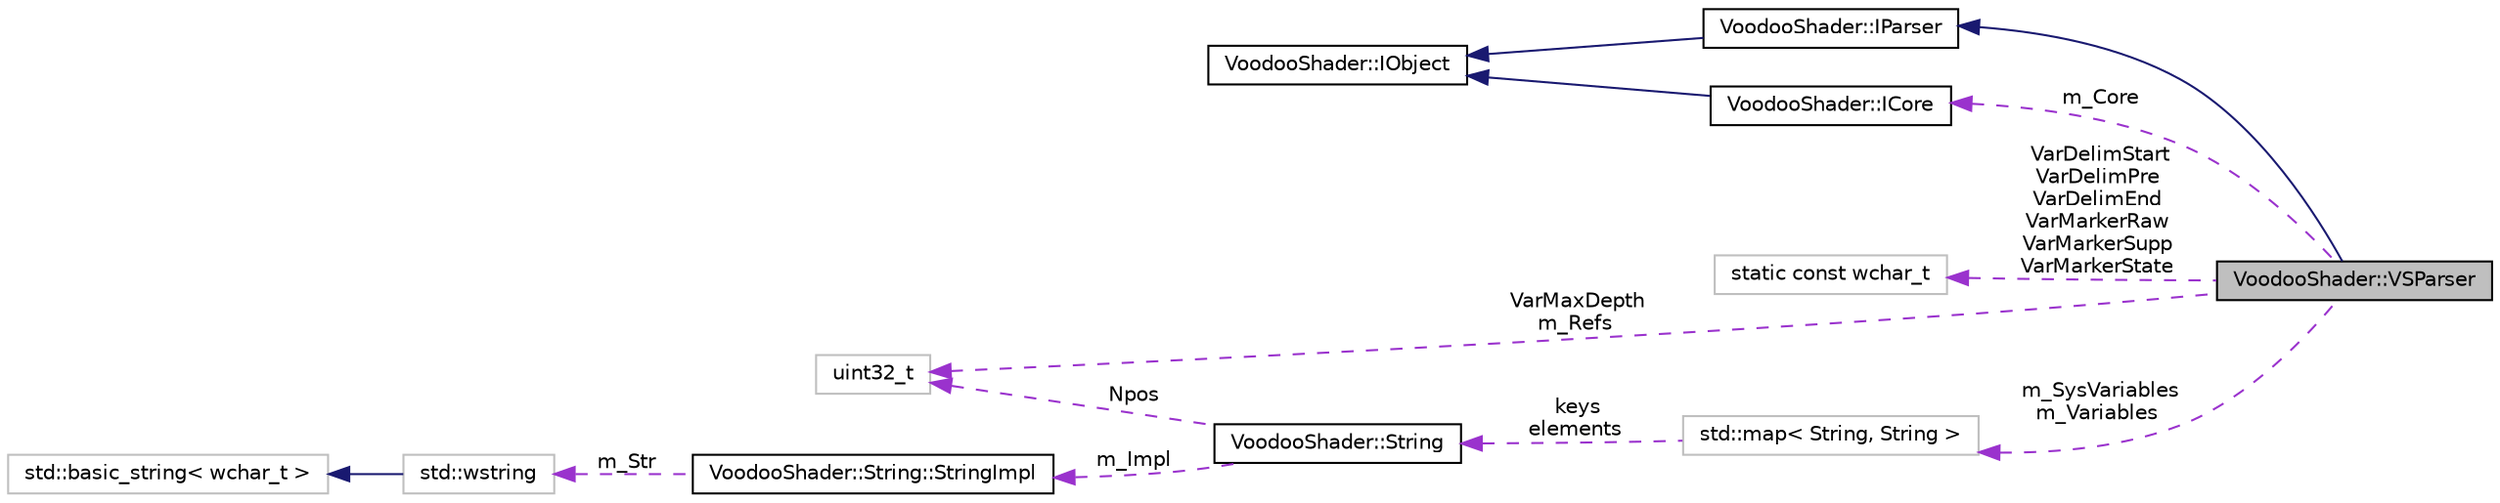 digraph G
{
  edge [fontname="Helvetica",fontsize="10",labelfontname="Helvetica",labelfontsize="10"];
  node [fontname="Helvetica",fontsize="10",shape=record];
  rankdir="LR";
  Node1 [label="VoodooShader::VSParser",height=0.2,width=0.4,color="black", fillcolor="grey75", style="filled" fontcolor="black"];
  Node2 -> Node1 [dir="back",color="midnightblue",fontsize="10",style="solid",fontname="Helvetica"];
  Node2 [label="VoodooShader::IParser",height=0.2,width=0.4,color="black", fillcolor="white", style="filled",URL="$class_voodoo_shader_1_1_i_parser.html",tooltip="Provides extensive variable handling and string parsing."];
  Node3 -> Node2 [dir="back",color="midnightblue",fontsize="10",style="solid",fontname="Helvetica"];
  Node3 [label="VoodooShader::IObject",height=0.2,width=0.4,color="black", fillcolor="white", style="filled",URL="$class_voodoo_shader_1_1_i_object.html",tooltip="Defines a simple interface all Voodoo objects from dynamic modules must inherit."];
  Node4 -> Node1 [dir="back",color="darkorchid3",fontsize="10",style="dashed",label=" VarDelimStart\nVarDelimPre\nVarDelimEnd\nVarMarkerRaw\nVarMarkerSupp\nVarMarkerState" ,fontname="Helvetica"];
  Node4 [label="static const wchar_t",height=0.2,width=0.4,color="grey75", fillcolor="white", style="filled"];
  Node5 -> Node1 [dir="back",color="darkorchid3",fontsize="10",style="dashed",label=" VarMaxDepth\nm_Refs" ,fontname="Helvetica"];
  Node5 [label="uint32_t",height=0.2,width=0.4,color="grey75", fillcolor="white", style="filled"];
  Node6 -> Node1 [dir="back",color="darkorchid3",fontsize="10",style="dashed",label=" m_SysVariables\nm_Variables" ,fontname="Helvetica"];
  Node6 [label="std::map\< String, String \>",height=0.2,width=0.4,color="grey75", fillcolor="white", style="filled"];
  Node7 -> Node6 [dir="back",color="darkorchid3",fontsize="10",style="dashed",label=" keys\nelements" ,fontname="Helvetica"];
  Node7 [label="VoodooShader::String",height=0.2,width=0.4,color="black", fillcolor="white", style="filled",URL="$class_voodoo_shader_1_1_string.html",tooltip="Voodoo internal string class, providing constant and compiler-safe string passing between various mod..."];
  Node8 -> Node7 [dir="back",color="darkorchid3",fontsize="10",style="dashed",label=" m_Impl" ,fontname="Helvetica"];
  Node8 [label="VoodooShader::String::StringImpl",height=0.2,width=0.4,color="black", fillcolor="white", style="filled",URL="$class_voodoo_shader_1_1_string_1_1_string_impl.html"];
  Node9 -> Node8 [dir="back",color="darkorchid3",fontsize="10",style="dashed",label=" m_Str" ,fontname="Helvetica"];
  Node9 [label="std::wstring",height=0.2,width=0.4,color="grey75", fillcolor="white", style="filled",tooltip="STL class."];
  Node10 -> Node9 [dir="back",color="midnightblue",fontsize="10",style="solid",fontname="Helvetica"];
  Node10 [label="std::basic_string\< wchar_t \>",height=0.2,width=0.4,color="grey75", fillcolor="white", style="filled",tooltip="STL class."];
  Node5 -> Node7 [dir="back",color="darkorchid3",fontsize="10",style="dashed",label=" Npos" ,fontname="Helvetica"];
  Node11 -> Node1 [dir="back",color="darkorchid3",fontsize="10",style="dashed",label=" m_Core" ,fontname="Helvetica"];
  Node11 [label="VoodooShader::ICore",height=0.2,width=0.4,color="black", fillcolor="white", style="filled",URL="$class_voodoo_shader_1_1_i_core.html",tooltip="ICore engine class for the Voodoo Shader Framework."];
  Node3 -> Node11 [dir="back",color="midnightblue",fontsize="10",style="solid",fontname="Helvetica"];
}

